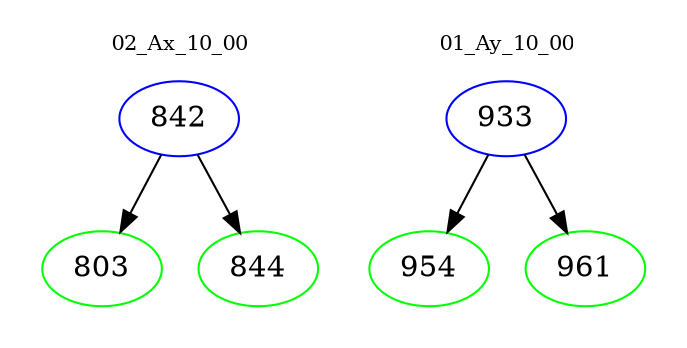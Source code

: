 digraph{
subgraph cluster_0 {
color = white
label = "02_Ax_10_00";
fontsize=10;
T0_842 [label="842", color="blue"]
T0_842 -> T0_803 [color="black"]
T0_803 [label="803", color="green"]
T0_842 -> T0_844 [color="black"]
T0_844 [label="844", color="green"]
}
subgraph cluster_1 {
color = white
label = "01_Ay_10_00";
fontsize=10;
T1_933 [label="933", color="blue"]
T1_933 -> T1_954 [color="black"]
T1_954 [label="954", color="green"]
T1_933 -> T1_961 [color="black"]
T1_961 [label="961", color="green"]
}
}
